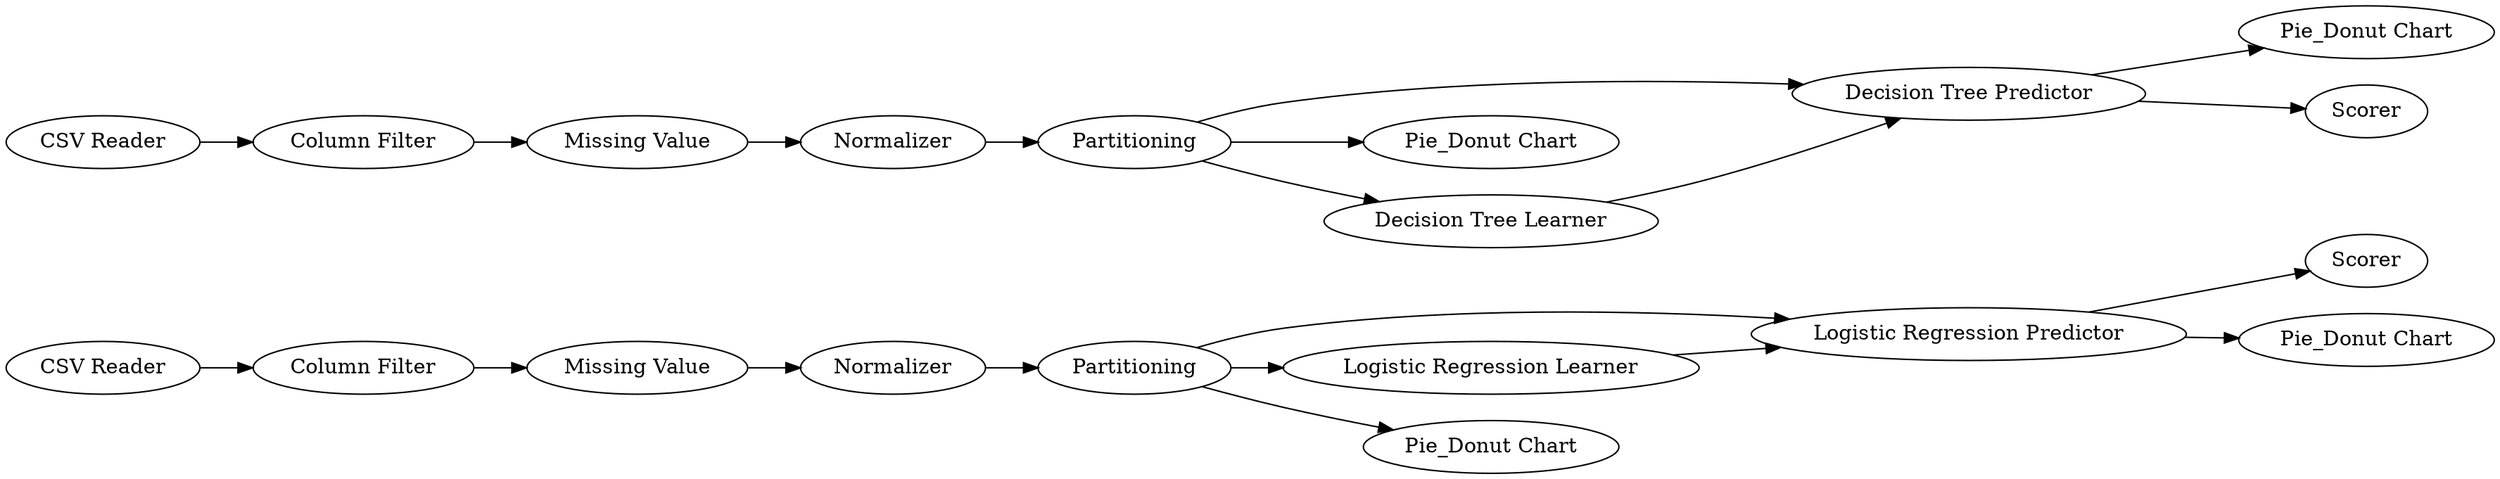 digraph {
	7 -> 8
	4 -> 5
	17 -> 20
	14 -> 15
	17 -> 18
	7 -> 10
	1 -> 2
	5 -> 7
	15 -> 19
	15 -> 16
	15 -> 17
	11 -> 13
	13 -> 22
	4 -> 7
	2 -> 21
	3 -> 4
	22 -> 14
	21 -> 3
	16 -> 17
	4 -> 9
	7 [label="Logistic Regression Predictor"]
	9 [label="Pie_Donut Chart"]
	21 [label="Missing Value"]
	18 [label=Scorer]
	8 [label=Scorer]
	17 [label="Decision Tree Predictor"]
	3 [label=Normalizer]
	19 [label="Pie_Donut Chart"]
	15 [label=Partitioning]
	10 [label="Pie_Donut Chart"]
	16 [label="Decision Tree Learner"]
	1 [label="CSV Reader"]
	22 [label="Missing Value"]
	11 [label="CSV Reader"]
	4 [label=Partitioning]
	14 [label=Normalizer]
	5 [label="Logistic Regression Learner"]
	13 [label="Column Filter"]
	20 [label="Pie_Donut Chart"]
	2 [label="Column Filter"]
	rankdir=LR
}
